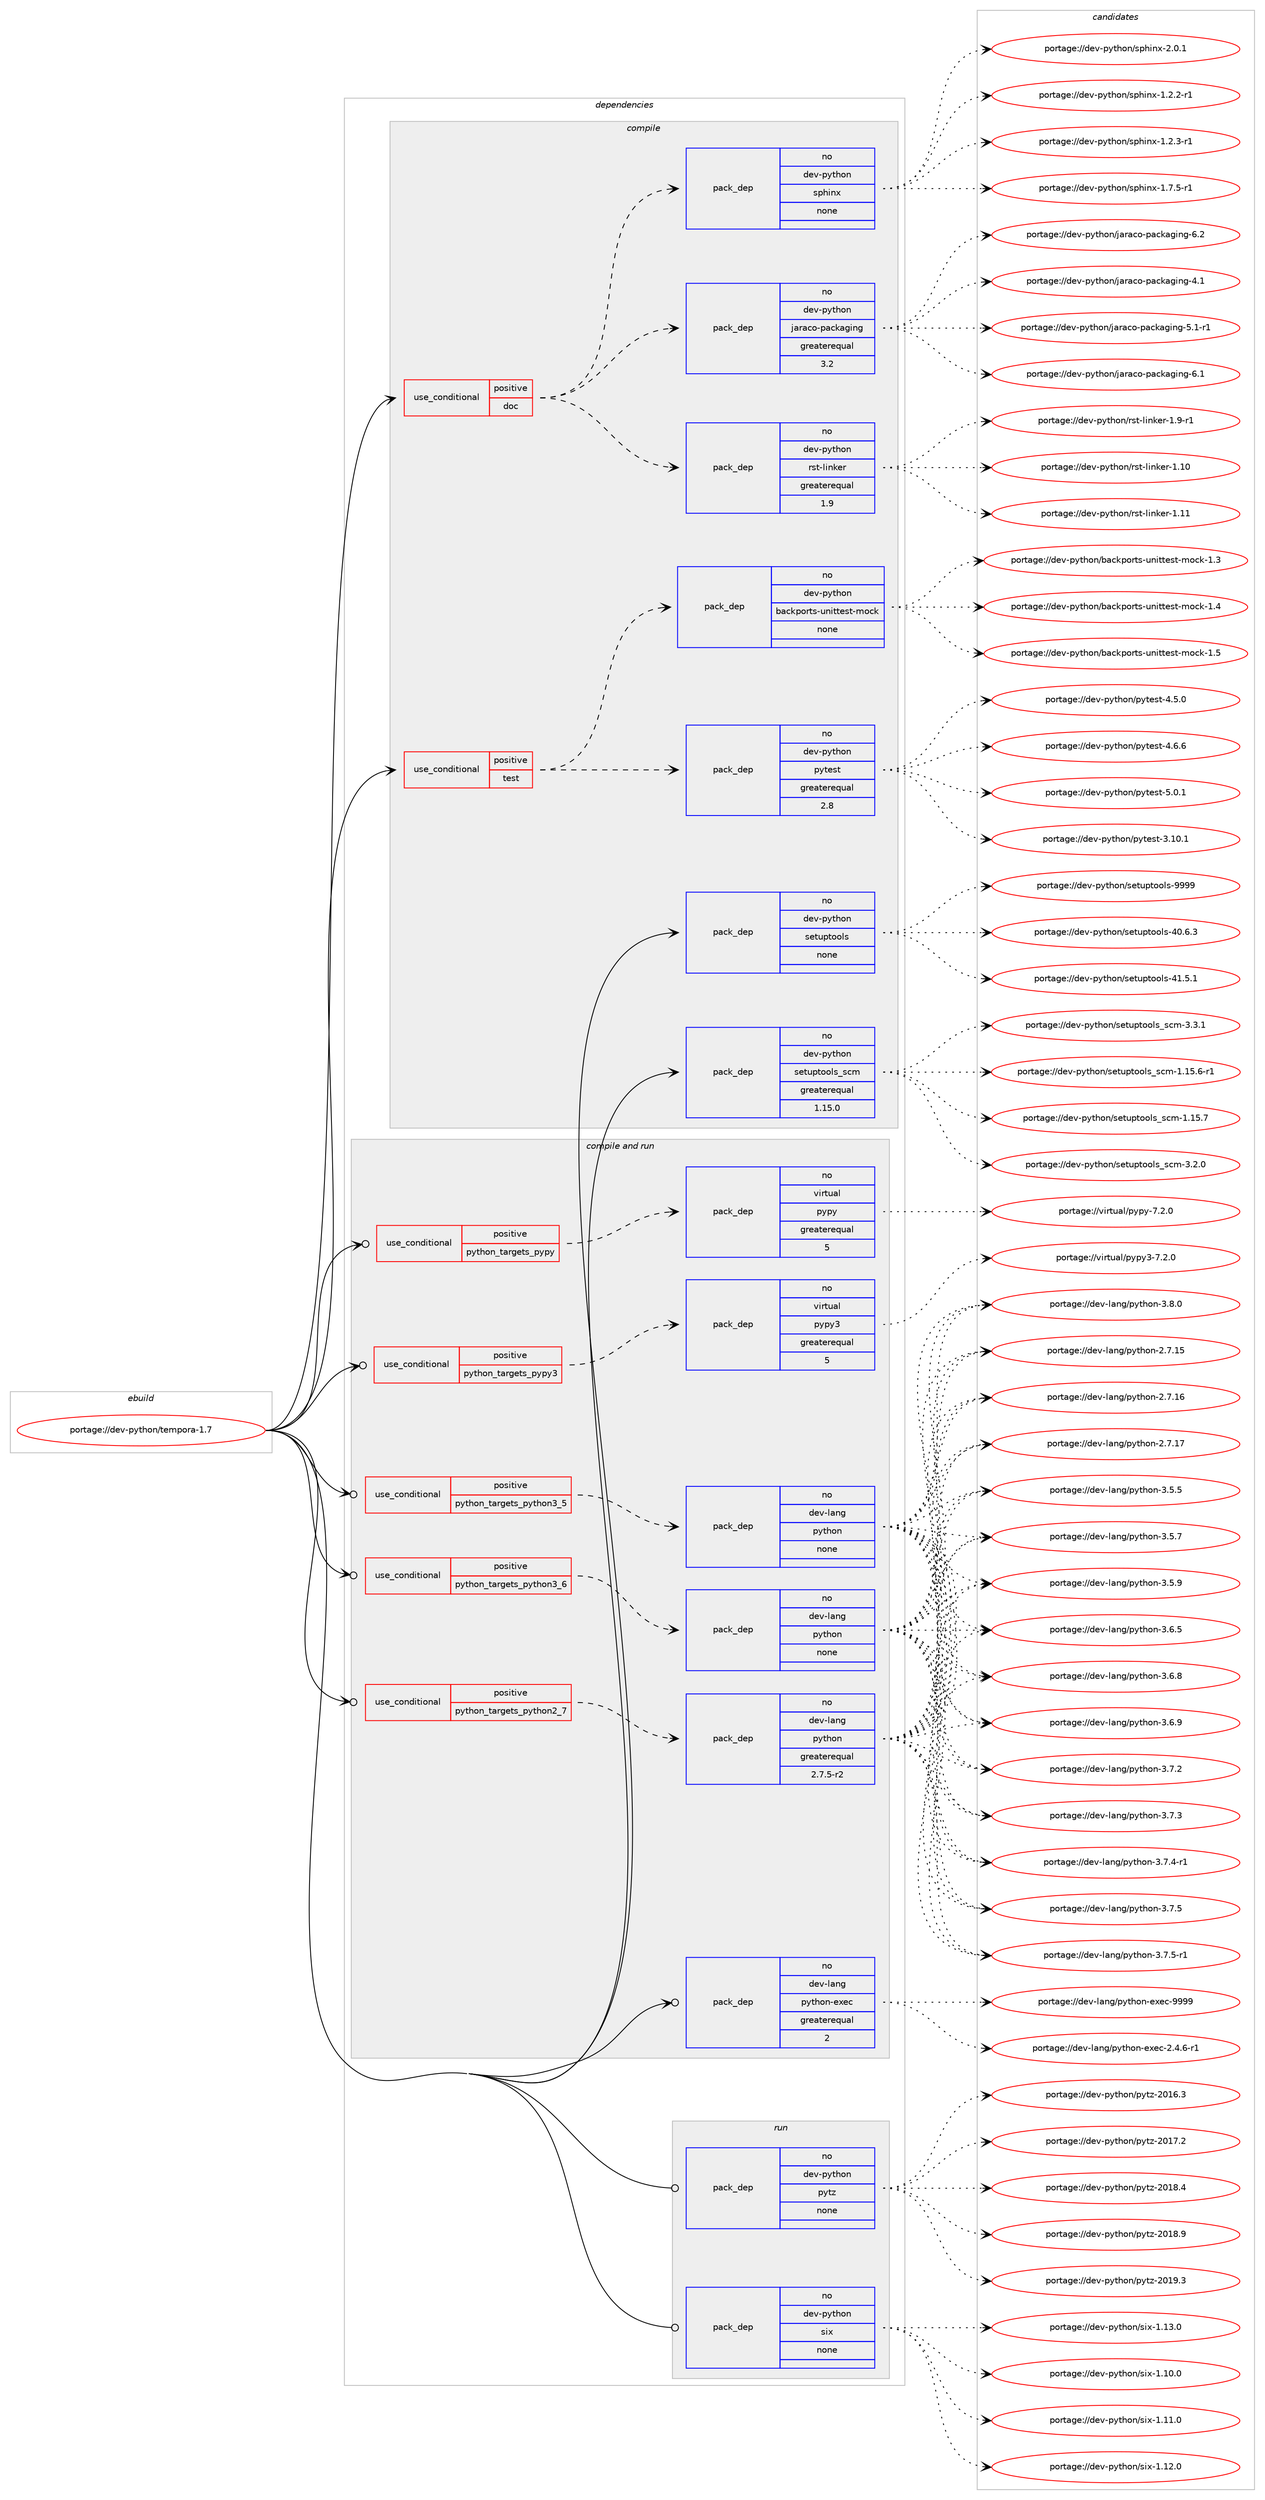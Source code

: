digraph prolog {

# *************
# Graph options
# *************

newrank=true;
concentrate=true;
compound=true;
graph [rankdir=LR,fontname=Helvetica,fontsize=10,ranksep=1.5];#, ranksep=2.5, nodesep=0.2];
edge  [arrowhead=vee];
node  [fontname=Helvetica,fontsize=10];

# **********
# The ebuild
# **********

subgraph cluster_leftcol {
color=gray;
rank=same;
label=<<i>ebuild</i>>;
id [label="portage://dev-python/tempora-1.7", color=red, width=4, href="../dev-python/tempora-1.7.svg"];
}

# ****************
# The dependencies
# ****************

subgraph cluster_midcol {
color=gray;
label=<<i>dependencies</i>>;
subgraph cluster_compile {
fillcolor="#eeeeee";
style=filled;
label=<<i>compile</i>>;
subgraph cond39616 {
dependency175292 [label=<<TABLE BORDER="0" CELLBORDER="1" CELLSPACING="0" CELLPADDING="4"><TR><TD ROWSPAN="3" CELLPADDING="10">use_conditional</TD></TR><TR><TD>positive</TD></TR><TR><TD>doc</TD></TR></TABLE>>, shape=none, color=red];
subgraph pack132272 {
dependency175293 [label=<<TABLE BORDER="0" CELLBORDER="1" CELLSPACING="0" CELLPADDING="4" WIDTH="220"><TR><TD ROWSPAN="6" CELLPADDING="30">pack_dep</TD></TR><TR><TD WIDTH="110">no</TD></TR><TR><TD>dev-python</TD></TR><TR><TD>jaraco-packaging</TD></TR><TR><TD>greaterequal</TD></TR><TR><TD>3.2</TD></TR></TABLE>>, shape=none, color=blue];
}
dependency175292:e -> dependency175293:w [weight=20,style="dashed",arrowhead="vee"];
subgraph pack132273 {
dependency175294 [label=<<TABLE BORDER="0" CELLBORDER="1" CELLSPACING="0" CELLPADDING="4" WIDTH="220"><TR><TD ROWSPAN="6" CELLPADDING="30">pack_dep</TD></TR><TR><TD WIDTH="110">no</TD></TR><TR><TD>dev-python</TD></TR><TR><TD>sphinx</TD></TR><TR><TD>none</TD></TR><TR><TD></TD></TR></TABLE>>, shape=none, color=blue];
}
dependency175292:e -> dependency175294:w [weight=20,style="dashed",arrowhead="vee"];
subgraph pack132274 {
dependency175295 [label=<<TABLE BORDER="0" CELLBORDER="1" CELLSPACING="0" CELLPADDING="4" WIDTH="220"><TR><TD ROWSPAN="6" CELLPADDING="30">pack_dep</TD></TR><TR><TD WIDTH="110">no</TD></TR><TR><TD>dev-python</TD></TR><TR><TD>rst-linker</TD></TR><TR><TD>greaterequal</TD></TR><TR><TD>1.9</TD></TR></TABLE>>, shape=none, color=blue];
}
dependency175292:e -> dependency175295:w [weight=20,style="dashed",arrowhead="vee"];
}
id:e -> dependency175292:w [weight=20,style="solid",arrowhead="vee"];
subgraph cond39617 {
dependency175296 [label=<<TABLE BORDER="0" CELLBORDER="1" CELLSPACING="0" CELLPADDING="4"><TR><TD ROWSPAN="3" CELLPADDING="10">use_conditional</TD></TR><TR><TD>positive</TD></TR><TR><TD>test</TD></TR></TABLE>>, shape=none, color=red];
subgraph pack132275 {
dependency175297 [label=<<TABLE BORDER="0" CELLBORDER="1" CELLSPACING="0" CELLPADDING="4" WIDTH="220"><TR><TD ROWSPAN="6" CELLPADDING="30">pack_dep</TD></TR><TR><TD WIDTH="110">no</TD></TR><TR><TD>dev-python</TD></TR><TR><TD>pytest</TD></TR><TR><TD>greaterequal</TD></TR><TR><TD>2.8</TD></TR></TABLE>>, shape=none, color=blue];
}
dependency175296:e -> dependency175297:w [weight=20,style="dashed",arrowhead="vee"];
subgraph pack132276 {
dependency175298 [label=<<TABLE BORDER="0" CELLBORDER="1" CELLSPACING="0" CELLPADDING="4" WIDTH="220"><TR><TD ROWSPAN="6" CELLPADDING="30">pack_dep</TD></TR><TR><TD WIDTH="110">no</TD></TR><TR><TD>dev-python</TD></TR><TR><TD>backports-unittest-mock</TD></TR><TR><TD>none</TD></TR><TR><TD></TD></TR></TABLE>>, shape=none, color=blue];
}
dependency175296:e -> dependency175298:w [weight=20,style="dashed",arrowhead="vee"];
}
id:e -> dependency175296:w [weight=20,style="solid",arrowhead="vee"];
subgraph pack132277 {
dependency175299 [label=<<TABLE BORDER="0" CELLBORDER="1" CELLSPACING="0" CELLPADDING="4" WIDTH="220"><TR><TD ROWSPAN="6" CELLPADDING="30">pack_dep</TD></TR><TR><TD WIDTH="110">no</TD></TR><TR><TD>dev-python</TD></TR><TR><TD>setuptools</TD></TR><TR><TD>none</TD></TR><TR><TD></TD></TR></TABLE>>, shape=none, color=blue];
}
id:e -> dependency175299:w [weight=20,style="solid",arrowhead="vee"];
subgraph pack132278 {
dependency175300 [label=<<TABLE BORDER="0" CELLBORDER="1" CELLSPACING="0" CELLPADDING="4" WIDTH="220"><TR><TD ROWSPAN="6" CELLPADDING="30">pack_dep</TD></TR><TR><TD WIDTH="110">no</TD></TR><TR><TD>dev-python</TD></TR><TR><TD>setuptools_scm</TD></TR><TR><TD>greaterequal</TD></TR><TR><TD>1.15.0</TD></TR></TABLE>>, shape=none, color=blue];
}
id:e -> dependency175300:w [weight=20,style="solid",arrowhead="vee"];
}
subgraph cluster_compileandrun {
fillcolor="#eeeeee";
style=filled;
label=<<i>compile and run</i>>;
subgraph cond39618 {
dependency175301 [label=<<TABLE BORDER="0" CELLBORDER="1" CELLSPACING="0" CELLPADDING="4"><TR><TD ROWSPAN="3" CELLPADDING="10">use_conditional</TD></TR><TR><TD>positive</TD></TR><TR><TD>python_targets_pypy</TD></TR></TABLE>>, shape=none, color=red];
subgraph pack132279 {
dependency175302 [label=<<TABLE BORDER="0" CELLBORDER="1" CELLSPACING="0" CELLPADDING="4" WIDTH="220"><TR><TD ROWSPAN="6" CELLPADDING="30">pack_dep</TD></TR><TR><TD WIDTH="110">no</TD></TR><TR><TD>virtual</TD></TR><TR><TD>pypy</TD></TR><TR><TD>greaterequal</TD></TR><TR><TD>5</TD></TR></TABLE>>, shape=none, color=blue];
}
dependency175301:e -> dependency175302:w [weight=20,style="dashed",arrowhead="vee"];
}
id:e -> dependency175301:w [weight=20,style="solid",arrowhead="odotvee"];
subgraph cond39619 {
dependency175303 [label=<<TABLE BORDER="0" CELLBORDER="1" CELLSPACING="0" CELLPADDING="4"><TR><TD ROWSPAN="3" CELLPADDING="10">use_conditional</TD></TR><TR><TD>positive</TD></TR><TR><TD>python_targets_pypy3</TD></TR></TABLE>>, shape=none, color=red];
subgraph pack132280 {
dependency175304 [label=<<TABLE BORDER="0" CELLBORDER="1" CELLSPACING="0" CELLPADDING="4" WIDTH="220"><TR><TD ROWSPAN="6" CELLPADDING="30">pack_dep</TD></TR><TR><TD WIDTH="110">no</TD></TR><TR><TD>virtual</TD></TR><TR><TD>pypy3</TD></TR><TR><TD>greaterequal</TD></TR><TR><TD>5</TD></TR></TABLE>>, shape=none, color=blue];
}
dependency175303:e -> dependency175304:w [weight=20,style="dashed",arrowhead="vee"];
}
id:e -> dependency175303:w [weight=20,style="solid",arrowhead="odotvee"];
subgraph cond39620 {
dependency175305 [label=<<TABLE BORDER="0" CELLBORDER="1" CELLSPACING="0" CELLPADDING="4"><TR><TD ROWSPAN="3" CELLPADDING="10">use_conditional</TD></TR><TR><TD>positive</TD></TR><TR><TD>python_targets_python2_7</TD></TR></TABLE>>, shape=none, color=red];
subgraph pack132281 {
dependency175306 [label=<<TABLE BORDER="0" CELLBORDER="1" CELLSPACING="0" CELLPADDING="4" WIDTH="220"><TR><TD ROWSPAN="6" CELLPADDING="30">pack_dep</TD></TR><TR><TD WIDTH="110">no</TD></TR><TR><TD>dev-lang</TD></TR><TR><TD>python</TD></TR><TR><TD>greaterequal</TD></TR><TR><TD>2.7.5-r2</TD></TR></TABLE>>, shape=none, color=blue];
}
dependency175305:e -> dependency175306:w [weight=20,style="dashed",arrowhead="vee"];
}
id:e -> dependency175305:w [weight=20,style="solid",arrowhead="odotvee"];
subgraph cond39621 {
dependency175307 [label=<<TABLE BORDER="0" CELLBORDER="1" CELLSPACING="0" CELLPADDING="4"><TR><TD ROWSPAN="3" CELLPADDING="10">use_conditional</TD></TR><TR><TD>positive</TD></TR><TR><TD>python_targets_python3_5</TD></TR></TABLE>>, shape=none, color=red];
subgraph pack132282 {
dependency175308 [label=<<TABLE BORDER="0" CELLBORDER="1" CELLSPACING="0" CELLPADDING="4" WIDTH="220"><TR><TD ROWSPAN="6" CELLPADDING="30">pack_dep</TD></TR><TR><TD WIDTH="110">no</TD></TR><TR><TD>dev-lang</TD></TR><TR><TD>python</TD></TR><TR><TD>none</TD></TR><TR><TD></TD></TR></TABLE>>, shape=none, color=blue];
}
dependency175307:e -> dependency175308:w [weight=20,style="dashed",arrowhead="vee"];
}
id:e -> dependency175307:w [weight=20,style="solid",arrowhead="odotvee"];
subgraph cond39622 {
dependency175309 [label=<<TABLE BORDER="0" CELLBORDER="1" CELLSPACING="0" CELLPADDING="4"><TR><TD ROWSPAN="3" CELLPADDING="10">use_conditional</TD></TR><TR><TD>positive</TD></TR><TR><TD>python_targets_python3_6</TD></TR></TABLE>>, shape=none, color=red];
subgraph pack132283 {
dependency175310 [label=<<TABLE BORDER="0" CELLBORDER="1" CELLSPACING="0" CELLPADDING="4" WIDTH="220"><TR><TD ROWSPAN="6" CELLPADDING="30">pack_dep</TD></TR><TR><TD WIDTH="110">no</TD></TR><TR><TD>dev-lang</TD></TR><TR><TD>python</TD></TR><TR><TD>none</TD></TR><TR><TD></TD></TR></TABLE>>, shape=none, color=blue];
}
dependency175309:e -> dependency175310:w [weight=20,style="dashed",arrowhead="vee"];
}
id:e -> dependency175309:w [weight=20,style="solid",arrowhead="odotvee"];
subgraph pack132284 {
dependency175311 [label=<<TABLE BORDER="0" CELLBORDER="1" CELLSPACING="0" CELLPADDING="4" WIDTH="220"><TR><TD ROWSPAN="6" CELLPADDING="30">pack_dep</TD></TR><TR><TD WIDTH="110">no</TD></TR><TR><TD>dev-lang</TD></TR><TR><TD>python-exec</TD></TR><TR><TD>greaterequal</TD></TR><TR><TD>2</TD></TR></TABLE>>, shape=none, color=blue];
}
id:e -> dependency175311:w [weight=20,style="solid",arrowhead="odotvee"];
}
subgraph cluster_run {
fillcolor="#eeeeee";
style=filled;
label=<<i>run</i>>;
subgraph pack132285 {
dependency175312 [label=<<TABLE BORDER="0" CELLBORDER="1" CELLSPACING="0" CELLPADDING="4" WIDTH="220"><TR><TD ROWSPAN="6" CELLPADDING="30">pack_dep</TD></TR><TR><TD WIDTH="110">no</TD></TR><TR><TD>dev-python</TD></TR><TR><TD>pytz</TD></TR><TR><TD>none</TD></TR><TR><TD></TD></TR></TABLE>>, shape=none, color=blue];
}
id:e -> dependency175312:w [weight=20,style="solid",arrowhead="odot"];
subgraph pack132286 {
dependency175313 [label=<<TABLE BORDER="0" CELLBORDER="1" CELLSPACING="0" CELLPADDING="4" WIDTH="220"><TR><TD ROWSPAN="6" CELLPADDING="30">pack_dep</TD></TR><TR><TD WIDTH="110">no</TD></TR><TR><TD>dev-python</TD></TR><TR><TD>six</TD></TR><TR><TD>none</TD></TR><TR><TD></TD></TR></TABLE>>, shape=none, color=blue];
}
id:e -> dependency175313:w [weight=20,style="solid",arrowhead="odot"];
}
}

# **************
# The candidates
# **************

subgraph cluster_choices {
rank=same;
color=gray;
label=<<i>candidates</i>>;

subgraph choice132272 {
color=black;
nodesep=1;
choiceportage10010111845112121116104111110471069711497991114511297991079710310511010345524649 [label="portage://dev-python/jaraco-packaging-4.1", color=red, width=4,href="../dev-python/jaraco-packaging-4.1.svg"];
choiceportage100101118451121211161041111104710697114979911145112979910797103105110103455346494511449 [label="portage://dev-python/jaraco-packaging-5.1-r1", color=red, width=4,href="../dev-python/jaraco-packaging-5.1-r1.svg"];
choiceportage10010111845112121116104111110471069711497991114511297991079710310511010345544649 [label="portage://dev-python/jaraco-packaging-6.1", color=red, width=4,href="../dev-python/jaraco-packaging-6.1.svg"];
choiceportage10010111845112121116104111110471069711497991114511297991079710310511010345544650 [label="portage://dev-python/jaraco-packaging-6.2", color=red, width=4,href="../dev-python/jaraco-packaging-6.2.svg"];
dependency175293:e -> choiceportage10010111845112121116104111110471069711497991114511297991079710310511010345524649:w [style=dotted,weight="100"];
dependency175293:e -> choiceportage100101118451121211161041111104710697114979911145112979910797103105110103455346494511449:w [style=dotted,weight="100"];
dependency175293:e -> choiceportage10010111845112121116104111110471069711497991114511297991079710310511010345544649:w [style=dotted,weight="100"];
dependency175293:e -> choiceportage10010111845112121116104111110471069711497991114511297991079710310511010345544650:w [style=dotted,weight="100"];
}
subgraph choice132273 {
color=black;
nodesep=1;
choiceportage10010111845112121116104111110471151121041051101204549465046504511449 [label="portage://dev-python/sphinx-1.2.2-r1", color=red, width=4,href="../dev-python/sphinx-1.2.2-r1.svg"];
choiceportage10010111845112121116104111110471151121041051101204549465046514511449 [label="portage://dev-python/sphinx-1.2.3-r1", color=red, width=4,href="../dev-python/sphinx-1.2.3-r1.svg"];
choiceportage10010111845112121116104111110471151121041051101204549465546534511449 [label="portage://dev-python/sphinx-1.7.5-r1", color=red, width=4,href="../dev-python/sphinx-1.7.5-r1.svg"];
choiceportage1001011184511212111610411111047115112104105110120455046484649 [label="portage://dev-python/sphinx-2.0.1", color=red, width=4,href="../dev-python/sphinx-2.0.1.svg"];
dependency175294:e -> choiceportage10010111845112121116104111110471151121041051101204549465046504511449:w [style=dotted,weight="100"];
dependency175294:e -> choiceportage10010111845112121116104111110471151121041051101204549465046514511449:w [style=dotted,weight="100"];
dependency175294:e -> choiceportage10010111845112121116104111110471151121041051101204549465546534511449:w [style=dotted,weight="100"];
dependency175294:e -> choiceportage1001011184511212111610411111047115112104105110120455046484649:w [style=dotted,weight="100"];
}
subgraph choice132274 {
color=black;
nodesep=1;
choiceportage1001011184511212111610411111047114115116451081051101071011144549464948 [label="portage://dev-python/rst-linker-1.10", color=red, width=4,href="../dev-python/rst-linker-1.10.svg"];
choiceportage1001011184511212111610411111047114115116451081051101071011144549464949 [label="portage://dev-python/rst-linker-1.11", color=red, width=4,href="../dev-python/rst-linker-1.11.svg"];
choiceportage100101118451121211161041111104711411511645108105110107101114454946574511449 [label="portage://dev-python/rst-linker-1.9-r1", color=red, width=4,href="../dev-python/rst-linker-1.9-r1.svg"];
dependency175295:e -> choiceportage1001011184511212111610411111047114115116451081051101071011144549464948:w [style=dotted,weight="100"];
dependency175295:e -> choiceportage1001011184511212111610411111047114115116451081051101071011144549464949:w [style=dotted,weight="100"];
dependency175295:e -> choiceportage100101118451121211161041111104711411511645108105110107101114454946574511449:w [style=dotted,weight="100"];
}
subgraph choice132275 {
color=black;
nodesep=1;
choiceportage100101118451121211161041111104711212111610111511645514649484649 [label="portage://dev-python/pytest-3.10.1", color=red, width=4,href="../dev-python/pytest-3.10.1.svg"];
choiceportage1001011184511212111610411111047112121116101115116455246534648 [label="portage://dev-python/pytest-4.5.0", color=red, width=4,href="../dev-python/pytest-4.5.0.svg"];
choiceportage1001011184511212111610411111047112121116101115116455246544654 [label="portage://dev-python/pytest-4.6.6", color=red, width=4,href="../dev-python/pytest-4.6.6.svg"];
choiceportage1001011184511212111610411111047112121116101115116455346484649 [label="portage://dev-python/pytest-5.0.1", color=red, width=4,href="../dev-python/pytest-5.0.1.svg"];
dependency175297:e -> choiceportage100101118451121211161041111104711212111610111511645514649484649:w [style=dotted,weight="100"];
dependency175297:e -> choiceportage1001011184511212111610411111047112121116101115116455246534648:w [style=dotted,weight="100"];
dependency175297:e -> choiceportage1001011184511212111610411111047112121116101115116455246544654:w [style=dotted,weight="100"];
dependency175297:e -> choiceportage1001011184511212111610411111047112121116101115116455346484649:w [style=dotted,weight="100"];
}
subgraph choice132276 {
color=black;
nodesep=1;
choiceportage100101118451121211161041111104798979910711211111411611545117110105116116101115116451091119910745494651 [label="portage://dev-python/backports-unittest-mock-1.3", color=red, width=4,href="../dev-python/backports-unittest-mock-1.3.svg"];
choiceportage100101118451121211161041111104798979910711211111411611545117110105116116101115116451091119910745494652 [label="portage://dev-python/backports-unittest-mock-1.4", color=red, width=4,href="../dev-python/backports-unittest-mock-1.4.svg"];
choiceportage100101118451121211161041111104798979910711211111411611545117110105116116101115116451091119910745494653 [label="portage://dev-python/backports-unittest-mock-1.5", color=red, width=4,href="../dev-python/backports-unittest-mock-1.5.svg"];
dependency175298:e -> choiceportage100101118451121211161041111104798979910711211111411611545117110105116116101115116451091119910745494651:w [style=dotted,weight="100"];
dependency175298:e -> choiceportage100101118451121211161041111104798979910711211111411611545117110105116116101115116451091119910745494652:w [style=dotted,weight="100"];
dependency175298:e -> choiceportage100101118451121211161041111104798979910711211111411611545117110105116116101115116451091119910745494653:w [style=dotted,weight="100"];
}
subgraph choice132277 {
color=black;
nodesep=1;
choiceportage100101118451121211161041111104711510111611711211611111110811545524846544651 [label="portage://dev-python/setuptools-40.6.3", color=red, width=4,href="../dev-python/setuptools-40.6.3.svg"];
choiceportage100101118451121211161041111104711510111611711211611111110811545524946534649 [label="portage://dev-python/setuptools-41.5.1", color=red, width=4,href="../dev-python/setuptools-41.5.1.svg"];
choiceportage10010111845112121116104111110471151011161171121161111111081154557575757 [label="portage://dev-python/setuptools-9999", color=red, width=4,href="../dev-python/setuptools-9999.svg"];
dependency175299:e -> choiceportage100101118451121211161041111104711510111611711211611111110811545524846544651:w [style=dotted,weight="100"];
dependency175299:e -> choiceportage100101118451121211161041111104711510111611711211611111110811545524946534649:w [style=dotted,weight="100"];
dependency175299:e -> choiceportage10010111845112121116104111110471151011161171121161111111081154557575757:w [style=dotted,weight="100"];
}
subgraph choice132278 {
color=black;
nodesep=1;
choiceportage10010111845112121116104111110471151011161171121161111111081159511599109454946495346544511449 [label="portage://dev-python/setuptools_scm-1.15.6-r1", color=red, width=4,href="../dev-python/setuptools_scm-1.15.6-r1.svg"];
choiceportage1001011184511212111610411111047115101116117112116111111108115951159910945494649534655 [label="portage://dev-python/setuptools_scm-1.15.7", color=red, width=4,href="../dev-python/setuptools_scm-1.15.7.svg"];
choiceportage10010111845112121116104111110471151011161171121161111111081159511599109455146504648 [label="portage://dev-python/setuptools_scm-3.2.0", color=red, width=4,href="../dev-python/setuptools_scm-3.2.0.svg"];
choiceportage10010111845112121116104111110471151011161171121161111111081159511599109455146514649 [label="portage://dev-python/setuptools_scm-3.3.1", color=red, width=4,href="../dev-python/setuptools_scm-3.3.1.svg"];
dependency175300:e -> choiceportage10010111845112121116104111110471151011161171121161111111081159511599109454946495346544511449:w [style=dotted,weight="100"];
dependency175300:e -> choiceportage1001011184511212111610411111047115101116117112116111111108115951159910945494649534655:w [style=dotted,weight="100"];
dependency175300:e -> choiceportage10010111845112121116104111110471151011161171121161111111081159511599109455146504648:w [style=dotted,weight="100"];
dependency175300:e -> choiceportage10010111845112121116104111110471151011161171121161111111081159511599109455146514649:w [style=dotted,weight="100"];
}
subgraph choice132279 {
color=black;
nodesep=1;
choiceportage1181051141161179710847112121112121455546504648 [label="portage://virtual/pypy-7.2.0", color=red, width=4,href="../virtual/pypy-7.2.0.svg"];
dependency175302:e -> choiceportage1181051141161179710847112121112121455546504648:w [style=dotted,weight="100"];
}
subgraph choice132280 {
color=black;
nodesep=1;
choiceportage118105114116117971084711212111212151455546504648 [label="portage://virtual/pypy3-7.2.0", color=red, width=4,href="../virtual/pypy3-7.2.0.svg"];
dependency175304:e -> choiceportage118105114116117971084711212111212151455546504648:w [style=dotted,weight="100"];
}
subgraph choice132281 {
color=black;
nodesep=1;
choiceportage10010111845108971101034711212111610411111045504655464953 [label="portage://dev-lang/python-2.7.15", color=red, width=4,href="../dev-lang/python-2.7.15.svg"];
choiceportage10010111845108971101034711212111610411111045504655464954 [label="portage://dev-lang/python-2.7.16", color=red, width=4,href="../dev-lang/python-2.7.16.svg"];
choiceportage10010111845108971101034711212111610411111045504655464955 [label="portage://dev-lang/python-2.7.17", color=red, width=4,href="../dev-lang/python-2.7.17.svg"];
choiceportage100101118451089711010347112121116104111110455146534653 [label="portage://dev-lang/python-3.5.5", color=red, width=4,href="../dev-lang/python-3.5.5.svg"];
choiceportage100101118451089711010347112121116104111110455146534655 [label="portage://dev-lang/python-3.5.7", color=red, width=4,href="../dev-lang/python-3.5.7.svg"];
choiceportage100101118451089711010347112121116104111110455146534657 [label="portage://dev-lang/python-3.5.9", color=red, width=4,href="../dev-lang/python-3.5.9.svg"];
choiceportage100101118451089711010347112121116104111110455146544653 [label="portage://dev-lang/python-3.6.5", color=red, width=4,href="../dev-lang/python-3.6.5.svg"];
choiceportage100101118451089711010347112121116104111110455146544656 [label="portage://dev-lang/python-3.6.8", color=red, width=4,href="../dev-lang/python-3.6.8.svg"];
choiceportage100101118451089711010347112121116104111110455146544657 [label="portage://dev-lang/python-3.6.9", color=red, width=4,href="../dev-lang/python-3.6.9.svg"];
choiceportage100101118451089711010347112121116104111110455146554650 [label="portage://dev-lang/python-3.7.2", color=red, width=4,href="../dev-lang/python-3.7.2.svg"];
choiceportage100101118451089711010347112121116104111110455146554651 [label="portage://dev-lang/python-3.7.3", color=red, width=4,href="../dev-lang/python-3.7.3.svg"];
choiceportage1001011184510897110103471121211161041111104551465546524511449 [label="portage://dev-lang/python-3.7.4-r1", color=red, width=4,href="../dev-lang/python-3.7.4-r1.svg"];
choiceportage100101118451089711010347112121116104111110455146554653 [label="portage://dev-lang/python-3.7.5", color=red, width=4,href="../dev-lang/python-3.7.5.svg"];
choiceportage1001011184510897110103471121211161041111104551465546534511449 [label="portage://dev-lang/python-3.7.5-r1", color=red, width=4,href="../dev-lang/python-3.7.5-r1.svg"];
choiceportage100101118451089711010347112121116104111110455146564648 [label="portage://dev-lang/python-3.8.0", color=red, width=4,href="../dev-lang/python-3.8.0.svg"];
dependency175306:e -> choiceportage10010111845108971101034711212111610411111045504655464953:w [style=dotted,weight="100"];
dependency175306:e -> choiceportage10010111845108971101034711212111610411111045504655464954:w [style=dotted,weight="100"];
dependency175306:e -> choiceportage10010111845108971101034711212111610411111045504655464955:w [style=dotted,weight="100"];
dependency175306:e -> choiceportage100101118451089711010347112121116104111110455146534653:w [style=dotted,weight="100"];
dependency175306:e -> choiceportage100101118451089711010347112121116104111110455146534655:w [style=dotted,weight="100"];
dependency175306:e -> choiceportage100101118451089711010347112121116104111110455146534657:w [style=dotted,weight="100"];
dependency175306:e -> choiceportage100101118451089711010347112121116104111110455146544653:w [style=dotted,weight="100"];
dependency175306:e -> choiceportage100101118451089711010347112121116104111110455146544656:w [style=dotted,weight="100"];
dependency175306:e -> choiceportage100101118451089711010347112121116104111110455146544657:w [style=dotted,weight="100"];
dependency175306:e -> choiceportage100101118451089711010347112121116104111110455146554650:w [style=dotted,weight="100"];
dependency175306:e -> choiceportage100101118451089711010347112121116104111110455146554651:w [style=dotted,weight="100"];
dependency175306:e -> choiceportage1001011184510897110103471121211161041111104551465546524511449:w [style=dotted,weight="100"];
dependency175306:e -> choiceportage100101118451089711010347112121116104111110455146554653:w [style=dotted,weight="100"];
dependency175306:e -> choiceportage1001011184510897110103471121211161041111104551465546534511449:w [style=dotted,weight="100"];
dependency175306:e -> choiceportage100101118451089711010347112121116104111110455146564648:w [style=dotted,weight="100"];
}
subgraph choice132282 {
color=black;
nodesep=1;
choiceportage10010111845108971101034711212111610411111045504655464953 [label="portage://dev-lang/python-2.7.15", color=red, width=4,href="../dev-lang/python-2.7.15.svg"];
choiceportage10010111845108971101034711212111610411111045504655464954 [label="portage://dev-lang/python-2.7.16", color=red, width=4,href="../dev-lang/python-2.7.16.svg"];
choiceportage10010111845108971101034711212111610411111045504655464955 [label="portage://dev-lang/python-2.7.17", color=red, width=4,href="../dev-lang/python-2.7.17.svg"];
choiceportage100101118451089711010347112121116104111110455146534653 [label="portage://dev-lang/python-3.5.5", color=red, width=4,href="../dev-lang/python-3.5.5.svg"];
choiceportage100101118451089711010347112121116104111110455146534655 [label="portage://dev-lang/python-3.5.7", color=red, width=4,href="../dev-lang/python-3.5.7.svg"];
choiceportage100101118451089711010347112121116104111110455146534657 [label="portage://dev-lang/python-3.5.9", color=red, width=4,href="../dev-lang/python-3.5.9.svg"];
choiceportage100101118451089711010347112121116104111110455146544653 [label="portage://dev-lang/python-3.6.5", color=red, width=4,href="../dev-lang/python-3.6.5.svg"];
choiceportage100101118451089711010347112121116104111110455146544656 [label="portage://dev-lang/python-3.6.8", color=red, width=4,href="../dev-lang/python-3.6.8.svg"];
choiceportage100101118451089711010347112121116104111110455146544657 [label="portage://dev-lang/python-3.6.9", color=red, width=4,href="../dev-lang/python-3.6.9.svg"];
choiceportage100101118451089711010347112121116104111110455146554650 [label="portage://dev-lang/python-3.7.2", color=red, width=4,href="../dev-lang/python-3.7.2.svg"];
choiceportage100101118451089711010347112121116104111110455146554651 [label="portage://dev-lang/python-3.7.3", color=red, width=4,href="../dev-lang/python-3.7.3.svg"];
choiceportage1001011184510897110103471121211161041111104551465546524511449 [label="portage://dev-lang/python-3.7.4-r1", color=red, width=4,href="../dev-lang/python-3.7.4-r1.svg"];
choiceportage100101118451089711010347112121116104111110455146554653 [label="portage://dev-lang/python-3.7.5", color=red, width=4,href="../dev-lang/python-3.7.5.svg"];
choiceportage1001011184510897110103471121211161041111104551465546534511449 [label="portage://dev-lang/python-3.7.5-r1", color=red, width=4,href="../dev-lang/python-3.7.5-r1.svg"];
choiceportage100101118451089711010347112121116104111110455146564648 [label="portage://dev-lang/python-3.8.0", color=red, width=4,href="../dev-lang/python-3.8.0.svg"];
dependency175308:e -> choiceportage10010111845108971101034711212111610411111045504655464953:w [style=dotted,weight="100"];
dependency175308:e -> choiceportage10010111845108971101034711212111610411111045504655464954:w [style=dotted,weight="100"];
dependency175308:e -> choiceportage10010111845108971101034711212111610411111045504655464955:w [style=dotted,weight="100"];
dependency175308:e -> choiceportage100101118451089711010347112121116104111110455146534653:w [style=dotted,weight="100"];
dependency175308:e -> choiceportage100101118451089711010347112121116104111110455146534655:w [style=dotted,weight="100"];
dependency175308:e -> choiceportage100101118451089711010347112121116104111110455146534657:w [style=dotted,weight="100"];
dependency175308:e -> choiceportage100101118451089711010347112121116104111110455146544653:w [style=dotted,weight="100"];
dependency175308:e -> choiceportage100101118451089711010347112121116104111110455146544656:w [style=dotted,weight="100"];
dependency175308:e -> choiceportage100101118451089711010347112121116104111110455146544657:w [style=dotted,weight="100"];
dependency175308:e -> choiceportage100101118451089711010347112121116104111110455146554650:w [style=dotted,weight="100"];
dependency175308:e -> choiceportage100101118451089711010347112121116104111110455146554651:w [style=dotted,weight="100"];
dependency175308:e -> choiceportage1001011184510897110103471121211161041111104551465546524511449:w [style=dotted,weight="100"];
dependency175308:e -> choiceportage100101118451089711010347112121116104111110455146554653:w [style=dotted,weight="100"];
dependency175308:e -> choiceportage1001011184510897110103471121211161041111104551465546534511449:w [style=dotted,weight="100"];
dependency175308:e -> choiceportage100101118451089711010347112121116104111110455146564648:w [style=dotted,weight="100"];
}
subgraph choice132283 {
color=black;
nodesep=1;
choiceportage10010111845108971101034711212111610411111045504655464953 [label="portage://dev-lang/python-2.7.15", color=red, width=4,href="../dev-lang/python-2.7.15.svg"];
choiceportage10010111845108971101034711212111610411111045504655464954 [label="portage://dev-lang/python-2.7.16", color=red, width=4,href="../dev-lang/python-2.7.16.svg"];
choiceportage10010111845108971101034711212111610411111045504655464955 [label="portage://dev-lang/python-2.7.17", color=red, width=4,href="../dev-lang/python-2.7.17.svg"];
choiceportage100101118451089711010347112121116104111110455146534653 [label="portage://dev-lang/python-3.5.5", color=red, width=4,href="../dev-lang/python-3.5.5.svg"];
choiceportage100101118451089711010347112121116104111110455146534655 [label="portage://dev-lang/python-3.5.7", color=red, width=4,href="../dev-lang/python-3.5.7.svg"];
choiceportage100101118451089711010347112121116104111110455146534657 [label="portage://dev-lang/python-3.5.9", color=red, width=4,href="../dev-lang/python-3.5.9.svg"];
choiceportage100101118451089711010347112121116104111110455146544653 [label="portage://dev-lang/python-3.6.5", color=red, width=4,href="../dev-lang/python-3.6.5.svg"];
choiceportage100101118451089711010347112121116104111110455146544656 [label="portage://dev-lang/python-3.6.8", color=red, width=4,href="../dev-lang/python-3.6.8.svg"];
choiceportage100101118451089711010347112121116104111110455146544657 [label="portage://dev-lang/python-3.6.9", color=red, width=4,href="../dev-lang/python-3.6.9.svg"];
choiceportage100101118451089711010347112121116104111110455146554650 [label="portage://dev-lang/python-3.7.2", color=red, width=4,href="../dev-lang/python-3.7.2.svg"];
choiceportage100101118451089711010347112121116104111110455146554651 [label="portage://dev-lang/python-3.7.3", color=red, width=4,href="../dev-lang/python-3.7.3.svg"];
choiceportage1001011184510897110103471121211161041111104551465546524511449 [label="portage://dev-lang/python-3.7.4-r1", color=red, width=4,href="../dev-lang/python-3.7.4-r1.svg"];
choiceportage100101118451089711010347112121116104111110455146554653 [label="portage://dev-lang/python-3.7.5", color=red, width=4,href="../dev-lang/python-3.7.5.svg"];
choiceportage1001011184510897110103471121211161041111104551465546534511449 [label="portage://dev-lang/python-3.7.5-r1", color=red, width=4,href="../dev-lang/python-3.7.5-r1.svg"];
choiceportage100101118451089711010347112121116104111110455146564648 [label="portage://dev-lang/python-3.8.0", color=red, width=4,href="../dev-lang/python-3.8.0.svg"];
dependency175310:e -> choiceportage10010111845108971101034711212111610411111045504655464953:w [style=dotted,weight="100"];
dependency175310:e -> choiceportage10010111845108971101034711212111610411111045504655464954:w [style=dotted,weight="100"];
dependency175310:e -> choiceportage10010111845108971101034711212111610411111045504655464955:w [style=dotted,weight="100"];
dependency175310:e -> choiceportage100101118451089711010347112121116104111110455146534653:w [style=dotted,weight="100"];
dependency175310:e -> choiceportage100101118451089711010347112121116104111110455146534655:w [style=dotted,weight="100"];
dependency175310:e -> choiceportage100101118451089711010347112121116104111110455146534657:w [style=dotted,weight="100"];
dependency175310:e -> choiceportage100101118451089711010347112121116104111110455146544653:w [style=dotted,weight="100"];
dependency175310:e -> choiceportage100101118451089711010347112121116104111110455146544656:w [style=dotted,weight="100"];
dependency175310:e -> choiceportage100101118451089711010347112121116104111110455146544657:w [style=dotted,weight="100"];
dependency175310:e -> choiceportage100101118451089711010347112121116104111110455146554650:w [style=dotted,weight="100"];
dependency175310:e -> choiceportage100101118451089711010347112121116104111110455146554651:w [style=dotted,weight="100"];
dependency175310:e -> choiceportage1001011184510897110103471121211161041111104551465546524511449:w [style=dotted,weight="100"];
dependency175310:e -> choiceportage100101118451089711010347112121116104111110455146554653:w [style=dotted,weight="100"];
dependency175310:e -> choiceportage1001011184510897110103471121211161041111104551465546534511449:w [style=dotted,weight="100"];
dependency175310:e -> choiceportage100101118451089711010347112121116104111110455146564648:w [style=dotted,weight="100"];
}
subgraph choice132284 {
color=black;
nodesep=1;
choiceportage10010111845108971101034711212111610411111045101120101994550465246544511449 [label="portage://dev-lang/python-exec-2.4.6-r1", color=red, width=4,href="../dev-lang/python-exec-2.4.6-r1.svg"];
choiceportage10010111845108971101034711212111610411111045101120101994557575757 [label="portage://dev-lang/python-exec-9999", color=red, width=4,href="../dev-lang/python-exec-9999.svg"];
dependency175311:e -> choiceportage10010111845108971101034711212111610411111045101120101994550465246544511449:w [style=dotted,weight="100"];
dependency175311:e -> choiceportage10010111845108971101034711212111610411111045101120101994557575757:w [style=dotted,weight="100"];
}
subgraph choice132285 {
color=black;
nodesep=1;
choiceportage100101118451121211161041111104711212111612245504849544651 [label="portage://dev-python/pytz-2016.3", color=red, width=4,href="../dev-python/pytz-2016.3.svg"];
choiceportage100101118451121211161041111104711212111612245504849554650 [label="portage://dev-python/pytz-2017.2", color=red, width=4,href="../dev-python/pytz-2017.2.svg"];
choiceportage100101118451121211161041111104711212111612245504849564652 [label="portage://dev-python/pytz-2018.4", color=red, width=4,href="../dev-python/pytz-2018.4.svg"];
choiceportage100101118451121211161041111104711212111612245504849564657 [label="portage://dev-python/pytz-2018.9", color=red, width=4,href="../dev-python/pytz-2018.9.svg"];
choiceportage100101118451121211161041111104711212111612245504849574651 [label="portage://dev-python/pytz-2019.3", color=red, width=4,href="../dev-python/pytz-2019.3.svg"];
dependency175312:e -> choiceportage100101118451121211161041111104711212111612245504849544651:w [style=dotted,weight="100"];
dependency175312:e -> choiceportage100101118451121211161041111104711212111612245504849554650:w [style=dotted,weight="100"];
dependency175312:e -> choiceportage100101118451121211161041111104711212111612245504849564652:w [style=dotted,weight="100"];
dependency175312:e -> choiceportage100101118451121211161041111104711212111612245504849564657:w [style=dotted,weight="100"];
dependency175312:e -> choiceportage100101118451121211161041111104711212111612245504849574651:w [style=dotted,weight="100"];
}
subgraph choice132286 {
color=black;
nodesep=1;
choiceportage100101118451121211161041111104711510512045494649484648 [label="portage://dev-python/six-1.10.0", color=red, width=4,href="../dev-python/six-1.10.0.svg"];
choiceportage100101118451121211161041111104711510512045494649494648 [label="portage://dev-python/six-1.11.0", color=red, width=4,href="../dev-python/six-1.11.0.svg"];
choiceportage100101118451121211161041111104711510512045494649504648 [label="portage://dev-python/six-1.12.0", color=red, width=4,href="../dev-python/six-1.12.0.svg"];
choiceportage100101118451121211161041111104711510512045494649514648 [label="portage://dev-python/six-1.13.0", color=red, width=4,href="../dev-python/six-1.13.0.svg"];
dependency175313:e -> choiceportage100101118451121211161041111104711510512045494649484648:w [style=dotted,weight="100"];
dependency175313:e -> choiceportage100101118451121211161041111104711510512045494649494648:w [style=dotted,weight="100"];
dependency175313:e -> choiceportage100101118451121211161041111104711510512045494649504648:w [style=dotted,weight="100"];
dependency175313:e -> choiceportage100101118451121211161041111104711510512045494649514648:w [style=dotted,weight="100"];
}
}

}
